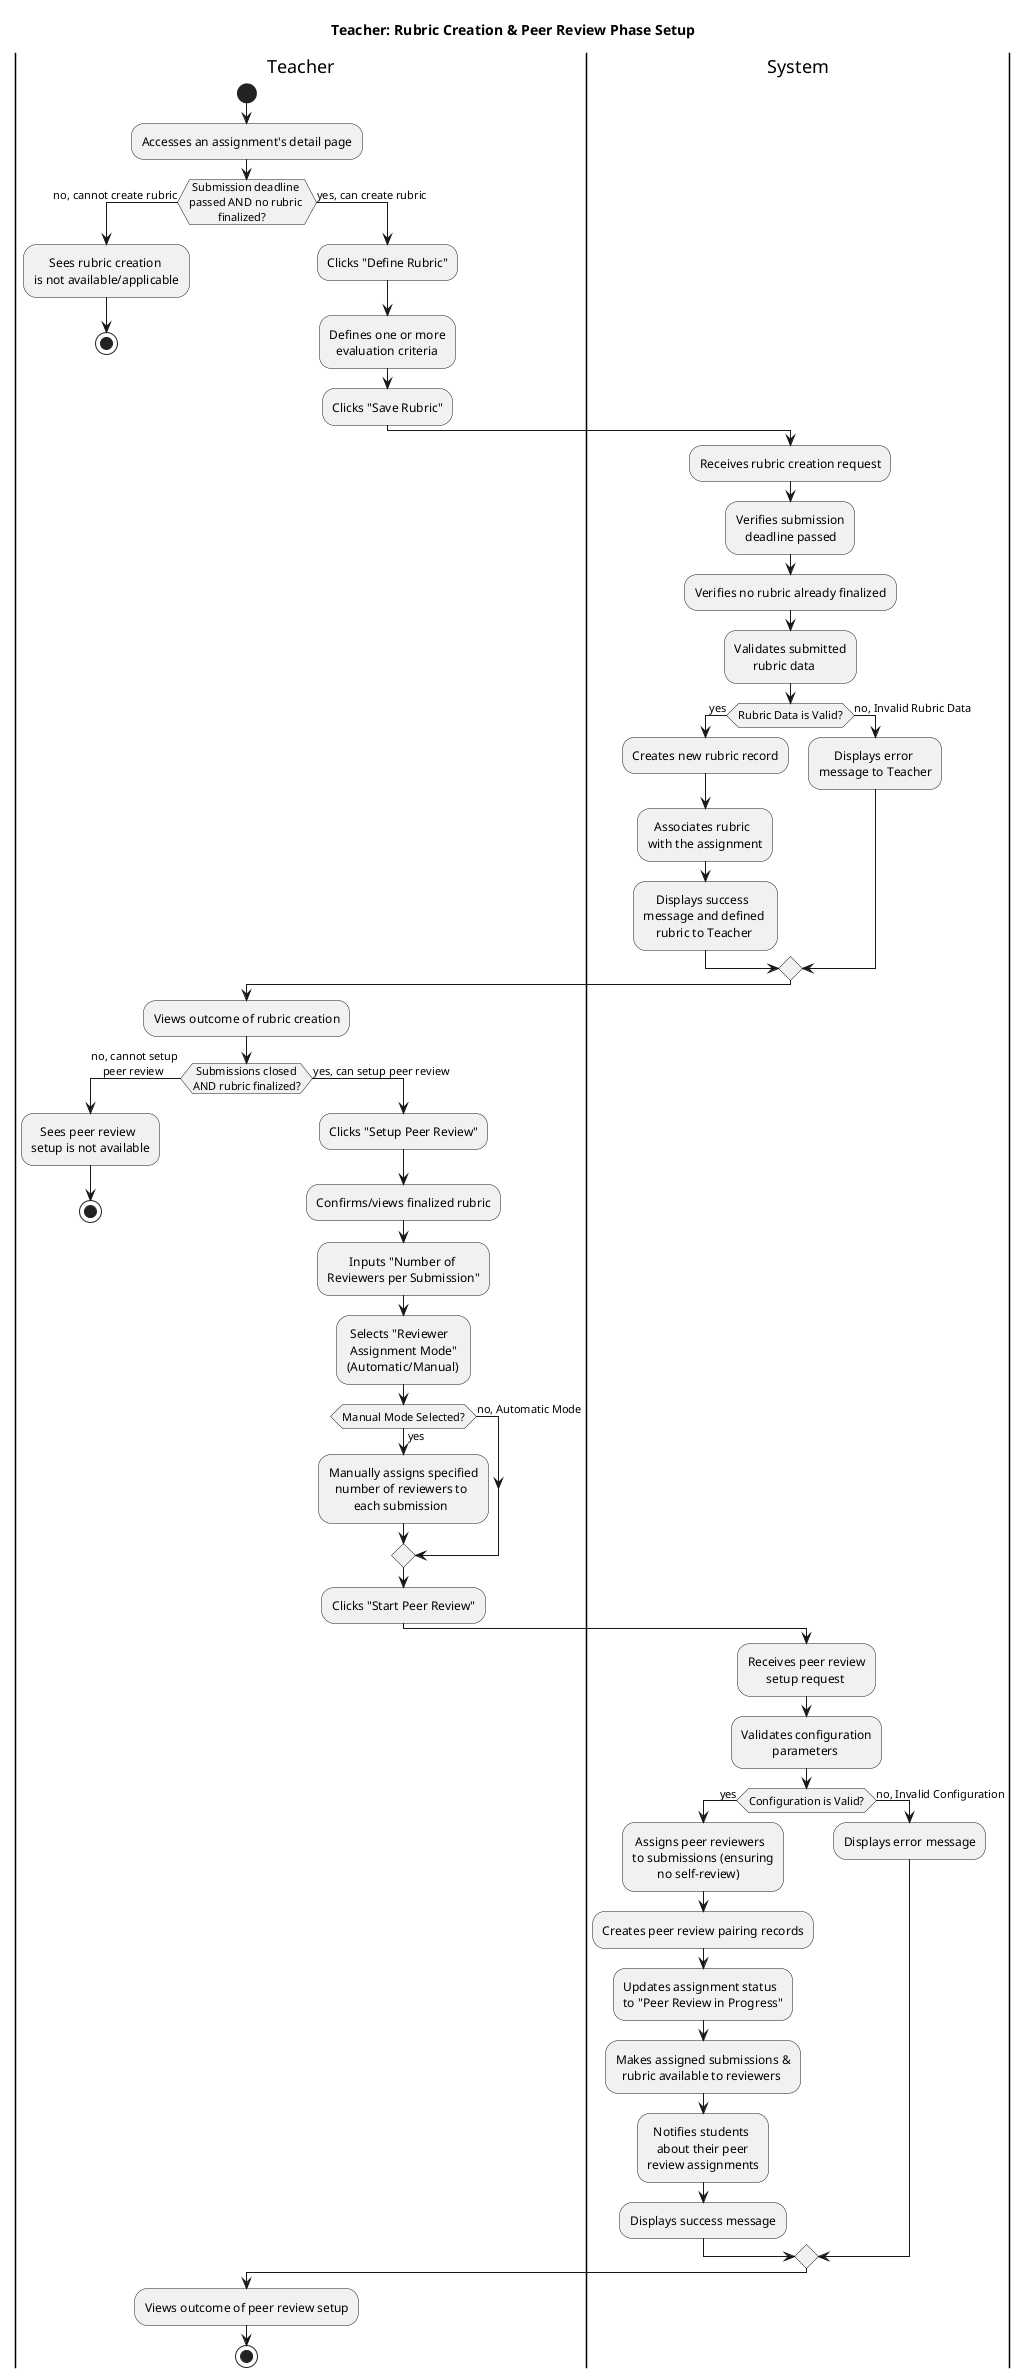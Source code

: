 @startuml
title Teacher: Rubric Creation & Peer Review Phase Setup 

|Teacher|
start
:Accesses an assignment's detail page;

if ( Submission deadline 
passed AND no rubric 
          finalized?) then (no, cannot create rubric)
  |Teacher|
  :     Sees rubric creation 
  is not available/applicable;
  stop
else (yes, can create rubric)
  :Clicks "Define Rubric";
  :Defines one or more 
    evaluation criteria;
  :Clicks "Save Rubric";

  |System|
  :Receives rubric creation request;
  :Verifies submission 
     deadline passed;
  :Verifies no rubric already finalized;
  :Validates submitted 
        rubric data;
  if (Rubric Data is Valid?) then (yes)
    :Creates new rubric record;
    :  Associates rubric 
    with the assignment;
    :    Displays success 
    message and defined 
        rubric to Teacher;
  else (no, Invalid Rubric Data)
    :     Displays error 
    message to Teacher;
  endif
endif

|Teacher|
:Views outcome of rubric creation;

if ( Submissions closed 
AND rubric finalized?) then (no, cannot setup 
    peer review)
  |Teacher|
  :   Sees peer review 
  setup is not available;
  stop
else (yes, can setup peer review)
  :Clicks "Setup Peer Review";
  :Confirms/views finalized rubric;
  :       Inputs "Number of 
  Reviewers per Submission";
  : Selects "Reviewer 
   Assignment Mode" 
  (Automatic/Manual);
  if (Manual Mode Selected?) then (yes)
    :Manually assigns specified 
      number of reviewers to 
            each submission;
  else (no, Automatic Mode)
  endif
  :Clicks "Start Peer Review";

  |System|
  :Receives peer review 
        setup request;
  :Validates configuration 
            parameters;
  if (Configuration is Valid?) then (yes)
    : Assigns peer reviewers 
    to submissions (ensuring
            no self-review);
    :Creates peer review pairing records;
    :Updates assignment status 
    to "Peer Review in Progress";
    :Makes assigned submissions & 
      rubric available to reviewers;
    :  Notifies students
       about their peer 
    review assignments;
    :Displays success message;
  else (no, Invalid Configuration)
    :Displays error message;
  endif
endif

|Teacher|
:Views outcome of peer review setup;
stop

@enduml
